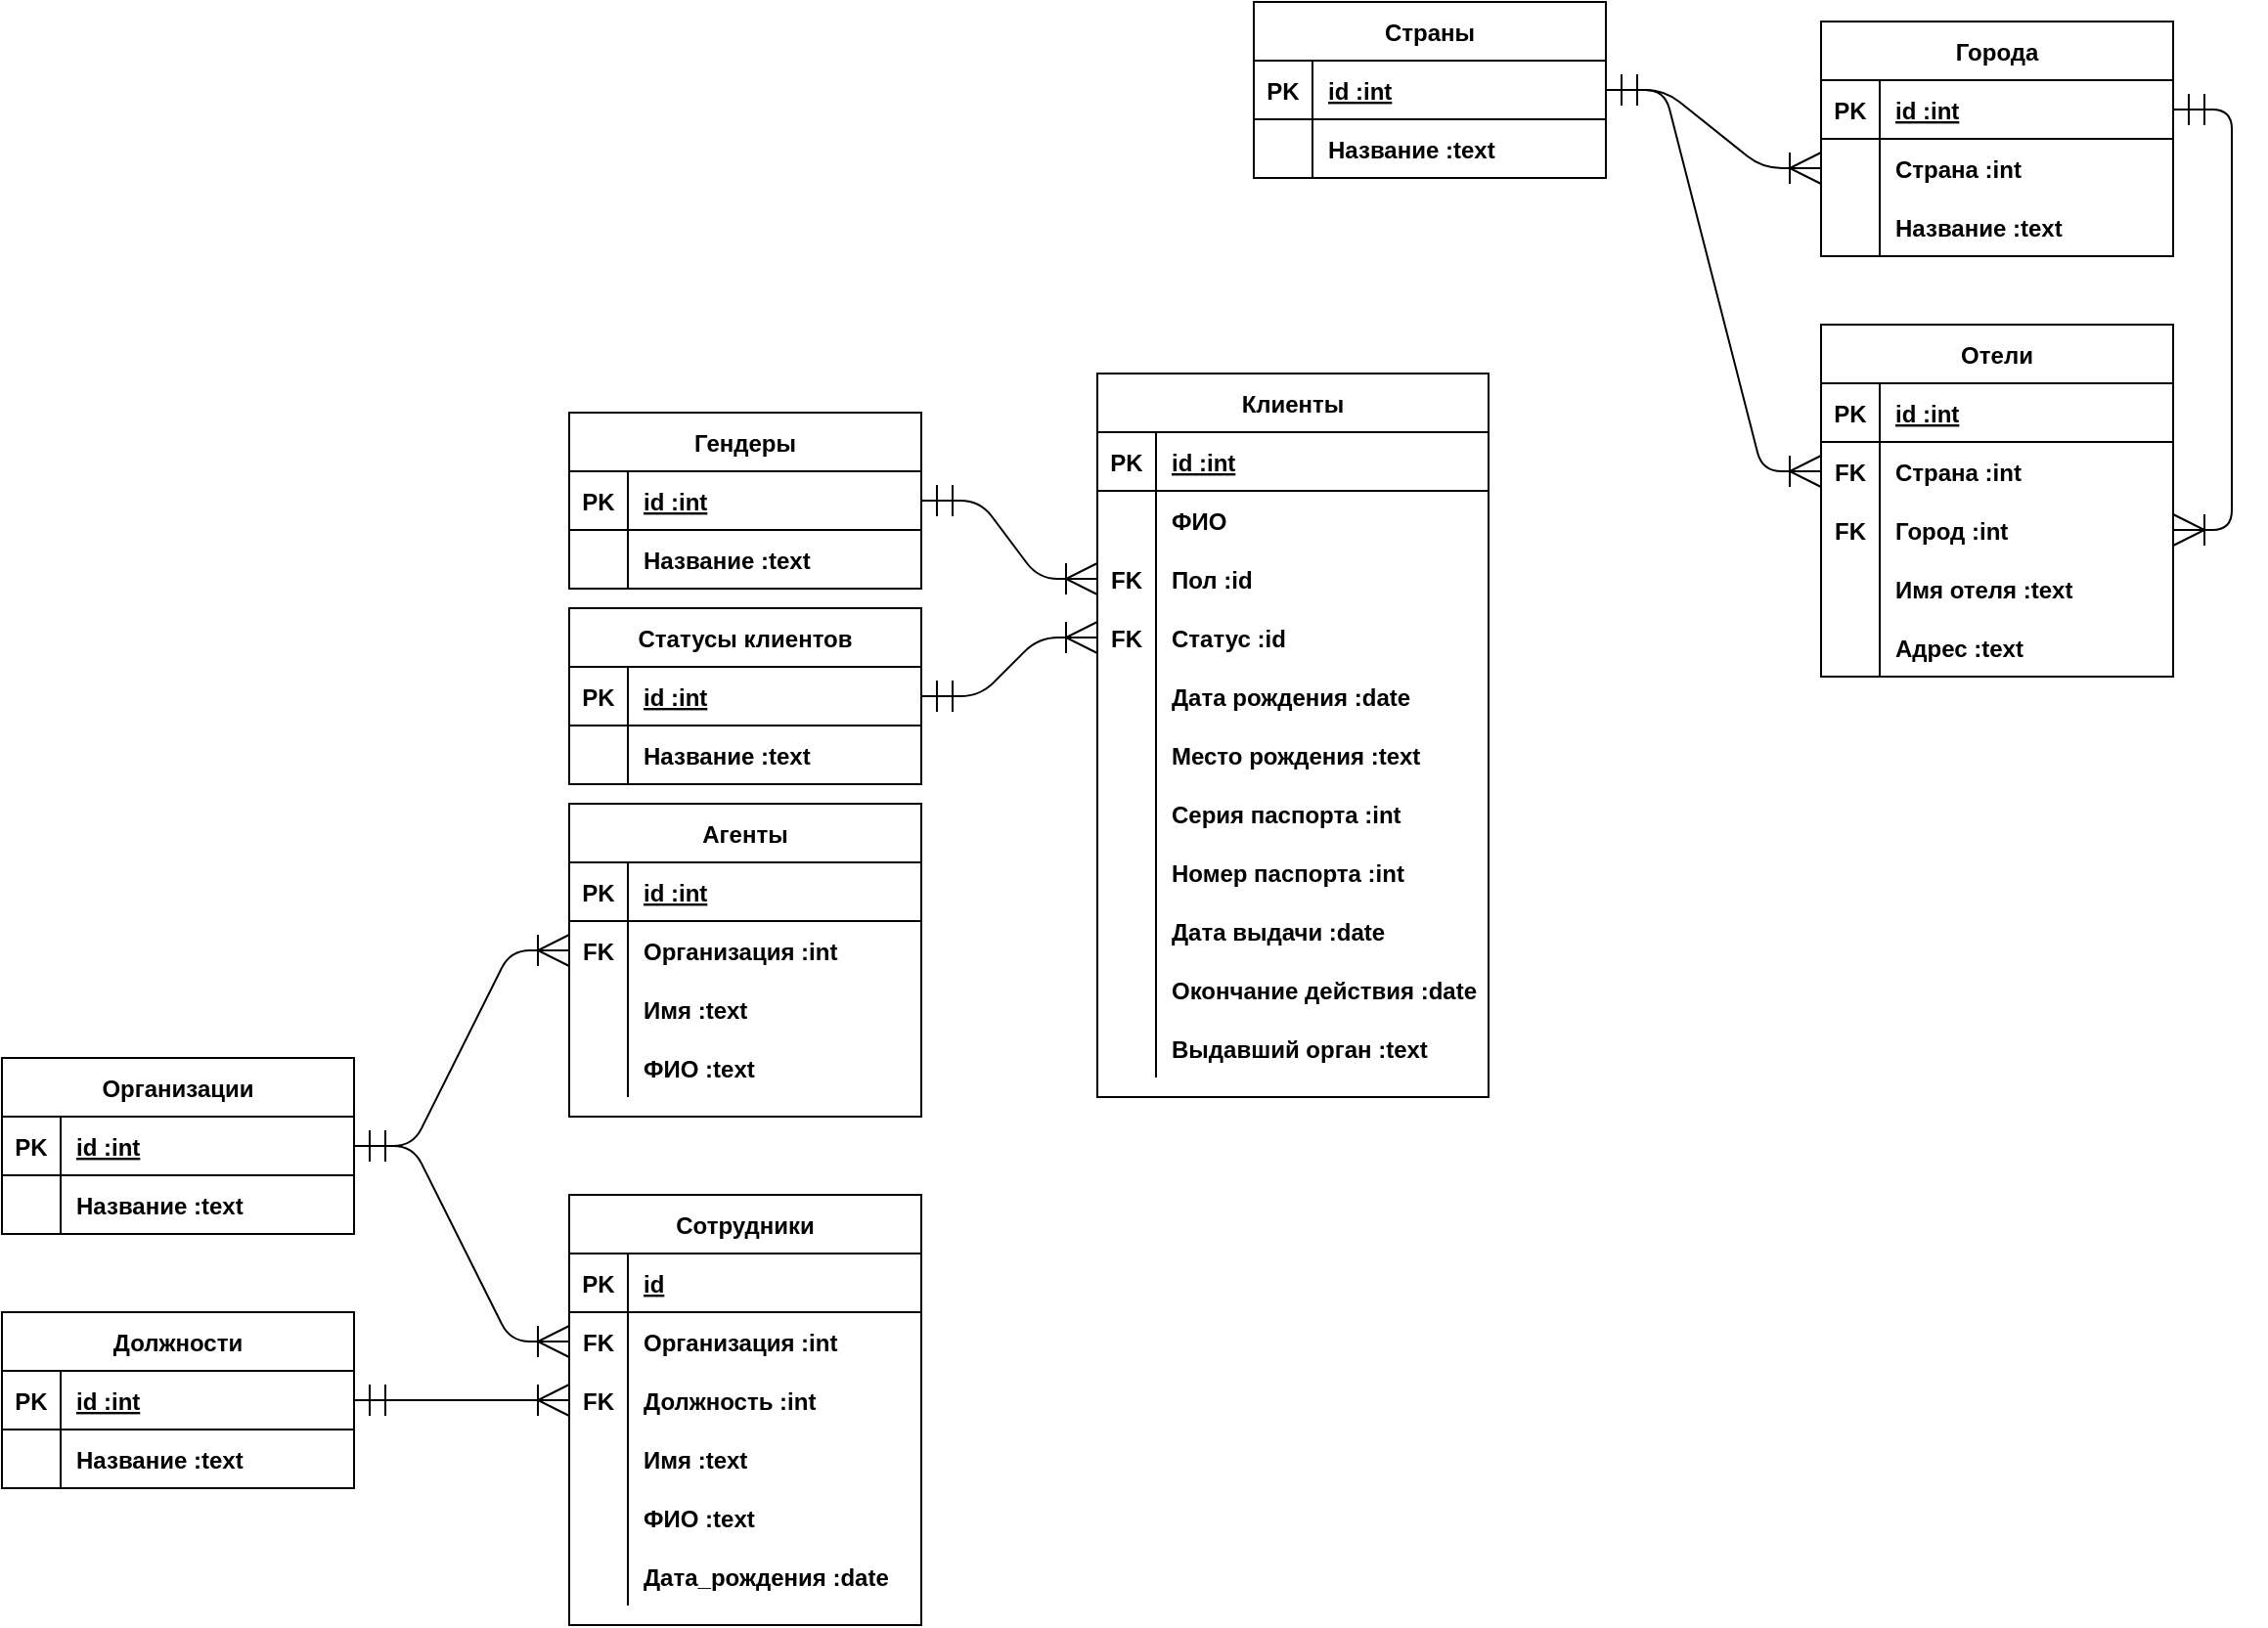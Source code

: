 <mxfile version="15.3.4" type="github">
  <diagram name="Page-1" id="e56a1550-8fbb-45ad-956c-1786394a9013">
    <mxGraphModel dx="2138" dy="1440" grid="1" gridSize="10" guides="1" tooltips="1" connect="1" arrows="1" fold="1" page="1" pageScale="1" pageWidth="1100" pageHeight="850" background="none" math="0" shadow="0">
      <root>
        <mxCell id="0" />
        <mxCell id="1" parent="0" />
        <mxCell id="j9hjLksEDI7PFmG2NVxO-1" value="Агенты" style="shape=table;startSize=30;container=1;collapsible=1;childLayout=tableLayout;fixedRows=1;rowLines=0;fontStyle=1;align=center;resizeLast=1;hachureGap=4;pointerEvents=0;" parent="1" vertex="1">
          <mxGeometry x="40" y="120" width="180" height="160" as="geometry" />
        </mxCell>
        <mxCell id="j9hjLksEDI7PFmG2NVxO-2" value="" style="shape=partialRectangle;collapsible=0;dropTarget=0;pointerEvents=0;fillColor=none;top=0;left=0;bottom=1;right=0;points=[[0,0.5],[1,0.5]];portConstraint=eastwest;" parent="j9hjLksEDI7PFmG2NVxO-1" vertex="1">
          <mxGeometry y="30" width="180" height="30" as="geometry" />
        </mxCell>
        <mxCell id="j9hjLksEDI7PFmG2NVxO-3" value="PK" style="shape=partialRectangle;connectable=0;fillColor=none;top=0;left=0;bottom=0;right=0;fontStyle=1;overflow=hidden;" parent="j9hjLksEDI7PFmG2NVxO-2" vertex="1">
          <mxGeometry width="30" height="30" as="geometry">
            <mxRectangle width="30" height="30" as="alternateBounds" />
          </mxGeometry>
        </mxCell>
        <mxCell id="j9hjLksEDI7PFmG2NVxO-4" value="id :int" style="shape=partialRectangle;connectable=0;fillColor=none;top=0;left=0;bottom=0;right=0;align=left;spacingLeft=6;fontStyle=5;overflow=hidden;" parent="j9hjLksEDI7PFmG2NVxO-2" vertex="1">
          <mxGeometry x="30" width="150" height="30" as="geometry">
            <mxRectangle width="150" height="30" as="alternateBounds" />
          </mxGeometry>
        </mxCell>
        <mxCell id="j9hjLksEDI7PFmG2NVxO-5" value="" style="shape=partialRectangle;collapsible=0;dropTarget=0;pointerEvents=0;fillColor=none;top=0;left=0;bottom=0;right=0;points=[[0,0.5],[1,0.5]];portConstraint=eastwest;" parent="j9hjLksEDI7PFmG2NVxO-1" vertex="1">
          <mxGeometry y="60" width="180" height="30" as="geometry" />
        </mxCell>
        <mxCell id="j9hjLksEDI7PFmG2NVxO-6" value="FK" style="shape=partialRectangle;connectable=0;fillColor=none;top=0;left=0;bottom=0;right=0;editable=1;overflow=hidden;fontStyle=1" parent="j9hjLksEDI7PFmG2NVxO-5" vertex="1">
          <mxGeometry width="30" height="30" as="geometry">
            <mxRectangle width="30" height="30" as="alternateBounds" />
          </mxGeometry>
        </mxCell>
        <mxCell id="j9hjLksEDI7PFmG2NVxO-7" value="Организация :int" style="shape=partialRectangle;connectable=0;fillColor=none;top=0;left=0;bottom=0;right=0;align=left;spacingLeft=6;overflow=hidden;fontStyle=1" parent="j9hjLksEDI7PFmG2NVxO-5" vertex="1">
          <mxGeometry x="30" width="150" height="30" as="geometry">
            <mxRectangle width="150" height="30" as="alternateBounds" />
          </mxGeometry>
        </mxCell>
        <mxCell id="j9hjLksEDI7PFmG2NVxO-8" value="" style="shape=partialRectangle;collapsible=0;dropTarget=0;pointerEvents=0;fillColor=none;top=0;left=0;bottom=0;right=0;points=[[0,0.5],[1,0.5]];portConstraint=eastwest;" parent="j9hjLksEDI7PFmG2NVxO-1" vertex="1">
          <mxGeometry y="90" width="180" height="30" as="geometry" />
        </mxCell>
        <mxCell id="j9hjLksEDI7PFmG2NVxO-9" value="" style="shape=partialRectangle;connectable=0;fillColor=none;top=0;left=0;bottom=0;right=0;editable=1;overflow=hidden;" parent="j9hjLksEDI7PFmG2NVxO-8" vertex="1">
          <mxGeometry width="30" height="30" as="geometry">
            <mxRectangle width="30" height="30" as="alternateBounds" />
          </mxGeometry>
        </mxCell>
        <mxCell id="j9hjLksEDI7PFmG2NVxO-10" value="Имя :text" style="shape=partialRectangle;connectable=0;fillColor=none;top=0;left=0;bottom=0;right=0;align=left;spacingLeft=6;overflow=hidden;fontStyle=1" parent="j9hjLksEDI7PFmG2NVxO-8" vertex="1">
          <mxGeometry x="30" width="150" height="30" as="geometry">
            <mxRectangle width="150" height="30" as="alternateBounds" />
          </mxGeometry>
        </mxCell>
        <mxCell id="j9hjLksEDI7PFmG2NVxO-11" value="" style="shape=partialRectangle;collapsible=0;dropTarget=0;pointerEvents=0;fillColor=none;top=0;left=0;bottom=0;right=0;points=[[0,0.5],[1,0.5]];portConstraint=eastwest;" parent="j9hjLksEDI7PFmG2NVxO-1" vertex="1">
          <mxGeometry y="120" width="180" height="30" as="geometry" />
        </mxCell>
        <mxCell id="j9hjLksEDI7PFmG2NVxO-12" value="" style="shape=partialRectangle;connectable=0;fillColor=none;top=0;left=0;bottom=0;right=0;editable=1;overflow=hidden;" parent="j9hjLksEDI7PFmG2NVxO-11" vertex="1">
          <mxGeometry width="30" height="30" as="geometry">
            <mxRectangle width="30" height="30" as="alternateBounds" />
          </mxGeometry>
        </mxCell>
        <mxCell id="j9hjLksEDI7PFmG2NVxO-13" value="ФИО :text" style="shape=partialRectangle;connectable=0;fillColor=none;top=0;left=0;bottom=0;right=0;align=left;spacingLeft=6;overflow=hidden;fontStyle=1" parent="j9hjLksEDI7PFmG2NVxO-11" vertex="1">
          <mxGeometry x="30" width="150" height="30" as="geometry">
            <mxRectangle width="150" height="30" as="alternateBounds" />
          </mxGeometry>
        </mxCell>
        <mxCell id="j9hjLksEDI7PFmG2NVxO-14" value="Сотрудники" style="shape=table;startSize=30;container=1;collapsible=1;childLayout=tableLayout;fixedRows=1;rowLines=0;fontStyle=1;align=center;resizeLast=1;hachureGap=4;pointerEvents=0;" parent="1" vertex="1">
          <mxGeometry x="40" y="320" width="180" height="220" as="geometry" />
        </mxCell>
        <mxCell id="j9hjLksEDI7PFmG2NVxO-15" value="" style="shape=partialRectangle;collapsible=0;dropTarget=0;pointerEvents=0;fillColor=none;top=0;left=0;bottom=1;right=0;points=[[0,0.5],[1,0.5]];portConstraint=eastwest;" parent="j9hjLksEDI7PFmG2NVxO-14" vertex="1">
          <mxGeometry y="30" width="180" height="30" as="geometry" />
        </mxCell>
        <mxCell id="j9hjLksEDI7PFmG2NVxO-16" value="PK" style="shape=partialRectangle;connectable=0;fillColor=none;top=0;left=0;bottom=0;right=0;fontStyle=1;overflow=hidden;" parent="j9hjLksEDI7PFmG2NVxO-15" vertex="1">
          <mxGeometry width="30" height="30" as="geometry">
            <mxRectangle width="30" height="30" as="alternateBounds" />
          </mxGeometry>
        </mxCell>
        <mxCell id="j9hjLksEDI7PFmG2NVxO-17" value="id" style="shape=partialRectangle;connectable=0;fillColor=none;top=0;left=0;bottom=0;right=0;align=left;spacingLeft=6;fontStyle=5;overflow=hidden;" parent="j9hjLksEDI7PFmG2NVxO-15" vertex="1">
          <mxGeometry x="30" width="150" height="30" as="geometry">
            <mxRectangle width="150" height="30" as="alternateBounds" />
          </mxGeometry>
        </mxCell>
        <mxCell id="j9hjLksEDI7PFmG2NVxO-18" value="" style="shape=partialRectangle;collapsible=0;dropTarget=0;pointerEvents=0;fillColor=none;top=0;left=0;bottom=0;right=0;points=[[0,0.5],[1,0.5]];portConstraint=eastwest;" parent="j9hjLksEDI7PFmG2NVxO-14" vertex="1">
          <mxGeometry y="60" width="180" height="30" as="geometry" />
        </mxCell>
        <mxCell id="j9hjLksEDI7PFmG2NVxO-19" value="FK" style="shape=partialRectangle;connectable=0;fillColor=none;top=0;left=0;bottom=0;right=0;editable=1;overflow=hidden;fontStyle=1" parent="j9hjLksEDI7PFmG2NVxO-18" vertex="1">
          <mxGeometry width="30" height="30" as="geometry">
            <mxRectangle width="30" height="30" as="alternateBounds" />
          </mxGeometry>
        </mxCell>
        <mxCell id="j9hjLksEDI7PFmG2NVxO-20" value="Организация :int" style="shape=partialRectangle;connectable=0;fillColor=none;top=0;left=0;bottom=0;right=0;align=left;spacingLeft=6;overflow=hidden;fontStyle=1" parent="j9hjLksEDI7PFmG2NVxO-18" vertex="1">
          <mxGeometry x="30" width="150" height="30" as="geometry">
            <mxRectangle width="150" height="30" as="alternateBounds" />
          </mxGeometry>
        </mxCell>
        <mxCell id="j9hjLksEDI7PFmG2NVxO-21" value="" style="shape=partialRectangle;collapsible=0;dropTarget=0;pointerEvents=0;fillColor=none;top=0;left=0;bottom=0;right=0;points=[[0,0.5],[1,0.5]];portConstraint=eastwest;" parent="j9hjLksEDI7PFmG2NVxO-14" vertex="1">
          <mxGeometry y="90" width="180" height="30" as="geometry" />
        </mxCell>
        <mxCell id="j9hjLksEDI7PFmG2NVxO-22" value="FK" style="shape=partialRectangle;connectable=0;fillColor=none;top=0;left=0;bottom=0;right=0;editable=1;overflow=hidden;fontStyle=1" parent="j9hjLksEDI7PFmG2NVxO-21" vertex="1">
          <mxGeometry width="30" height="30" as="geometry">
            <mxRectangle width="30" height="30" as="alternateBounds" />
          </mxGeometry>
        </mxCell>
        <mxCell id="j9hjLksEDI7PFmG2NVxO-23" value="Должность :int" style="shape=partialRectangle;connectable=0;fillColor=none;top=0;left=0;bottom=0;right=0;align=left;spacingLeft=6;overflow=hidden;fontStyle=1" parent="j9hjLksEDI7PFmG2NVxO-21" vertex="1">
          <mxGeometry x="30" width="150" height="30" as="geometry">
            <mxRectangle width="150" height="30" as="alternateBounds" />
          </mxGeometry>
        </mxCell>
        <mxCell id="j9hjLksEDI7PFmG2NVxO-24" value="" style="shape=partialRectangle;collapsible=0;dropTarget=0;pointerEvents=0;fillColor=none;top=0;left=0;bottom=0;right=0;points=[[0,0.5],[1,0.5]];portConstraint=eastwest;" parent="j9hjLksEDI7PFmG2NVxO-14" vertex="1">
          <mxGeometry y="120" width="180" height="30" as="geometry" />
        </mxCell>
        <mxCell id="j9hjLksEDI7PFmG2NVxO-25" value="" style="shape=partialRectangle;connectable=0;fillColor=none;top=0;left=0;bottom=0;right=0;editable=1;overflow=hidden;" parent="j9hjLksEDI7PFmG2NVxO-24" vertex="1">
          <mxGeometry width="30" height="30" as="geometry">
            <mxRectangle width="30" height="30" as="alternateBounds" />
          </mxGeometry>
        </mxCell>
        <mxCell id="j9hjLksEDI7PFmG2NVxO-26" value="Имя :text" style="shape=partialRectangle;connectable=0;fillColor=none;top=0;left=0;bottom=0;right=0;align=left;spacingLeft=6;overflow=hidden;fontStyle=1" parent="j9hjLksEDI7PFmG2NVxO-24" vertex="1">
          <mxGeometry x="30" width="150" height="30" as="geometry">
            <mxRectangle width="150" height="30" as="alternateBounds" />
          </mxGeometry>
        </mxCell>
        <mxCell id="j9hjLksEDI7PFmG2NVxO-27" value="" style="shape=partialRectangle;collapsible=0;dropTarget=0;pointerEvents=0;fillColor=none;top=0;left=0;bottom=0;right=0;points=[[0,0.5],[1,0.5]];portConstraint=eastwest;" parent="j9hjLksEDI7PFmG2NVxO-14" vertex="1">
          <mxGeometry y="150" width="180" height="30" as="geometry" />
        </mxCell>
        <mxCell id="j9hjLksEDI7PFmG2NVxO-28" value="" style="shape=partialRectangle;connectable=0;fillColor=none;top=0;left=0;bottom=0;right=0;editable=1;overflow=hidden;" parent="j9hjLksEDI7PFmG2NVxO-27" vertex="1">
          <mxGeometry width="30" height="30" as="geometry">
            <mxRectangle width="30" height="30" as="alternateBounds" />
          </mxGeometry>
        </mxCell>
        <mxCell id="j9hjLksEDI7PFmG2NVxO-29" value="ФИО :text" style="shape=partialRectangle;connectable=0;fillColor=none;top=0;left=0;bottom=0;right=0;align=left;spacingLeft=6;overflow=hidden;fontStyle=1" parent="j9hjLksEDI7PFmG2NVxO-27" vertex="1">
          <mxGeometry x="30" width="150" height="30" as="geometry">
            <mxRectangle width="150" height="30" as="alternateBounds" />
          </mxGeometry>
        </mxCell>
        <mxCell id="j9hjLksEDI7PFmG2NVxO-30" value="" style="shape=partialRectangle;collapsible=0;dropTarget=0;pointerEvents=0;fillColor=none;top=0;left=0;bottom=0;right=0;points=[[0,0.5],[1,0.5]];portConstraint=eastwest;" parent="j9hjLksEDI7PFmG2NVxO-14" vertex="1">
          <mxGeometry y="180" width="180" height="30" as="geometry" />
        </mxCell>
        <mxCell id="j9hjLksEDI7PFmG2NVxO-31" value="" style="shape=partialRectangle;connectable=0;fillColor=none;top=0;left=0;bottom=0;right=0;editable=1;overflow=hidden;" parent="j9hjLksEDI7PFmG2NVxO-30" vertex="1">
          <mxGeometry width="30" height="30" as="geometry">
            <mxRectangle width="30" height="30" as="alternateBounds" />
          </mxGeometry>
        </mxCell>
        <mxCell id="j9hjLksEDI7PFmG2NVxO-32" value="Дата_рождения :date" style="shape=partialRectangle;connectable=0;fillColor=none;top=0;left=0;bottom=0;right=0;align=left;spacingLeft=6;overflow=hidden;fontStyle=1" parent="j9hjLksEDI7PFmG2NVxO-30" vertex="1">
          <mxGeometry x="30" width="150" height="30" as="geometry">
            <mxRectangle width="150" height="30" as="alternateBounds" />
          </mxGeometry>
        </mxCell>
        <mxCell id="j9hjLksEDI7PFmG2NVxO-33" value="Должности" style="shape=table;startSize=30;container=1;collapsible=1;childLayout=tableLayout;fixedRows=1;rowLines=0;fontStyle=1;align=center;resizeLast=1;hachureGap=4;pointerEvents=0;" parent="1" vertex="1">
          <mxGeometry x="-250" y="380" width="180" height="90" as="geometry" />
        </mxCell>
        <mxCell id="j9hjLksEDI7PFmG2NVxO-34" value="" style="shape=partialRectangle;collapsible=0;dropTarget=0;pointerEvents=0;fillColor=none;top=0;left=0;bottom=1;right=0;points=[[0,0.5],[1,0.5]];portConstraint=eastwest;" parent="j9hjLksEDI7PFmG2NVxO-33" vertex="1">
          <mxGeometry y="30" width="180" height="30" as="geometry" />
        </mxCell>
        <mxCell id="j9hjLksEDI7PFmG2NVxO-35" value="PK" style="shape=partialRectangle;connectable=0;fillColor=none;top=0;left=0;bottom=0;right=0;fontStyle=1;overflow=hidden;" parent="j9hjLksEDI7PFmG2NVxO-34" vertex="1">
          <mxGeometry width="30" height="30" as="geometry">
            <mxRectangle width="30" height="30" as="alternateBounds" />
          </mxGeometry>
        </mxCell>
        <mxCell id="j9hjLksEDI7PFmG2NVxO-36" value="id :int" style="shape=partialRectangle;connectable=0;fillColor=none;top=0;left=0;bottom=0;right=0;align=left;spacingLeft=6;fontStyle=5;overflow=hidden;" parent="j9hjLksEDI7PFmG2NVxO-34" vertex="1">
          <mxGeometry x="30" width="150" height="30" as="geometry">
            <mxRectangle width="150" height="30" as="alternateBounds" />
          </mxGeometry>
        </mxCell>
        <mxCell id="j9hjLksEDI7PFmG2NVxO-37" value="" style="shape=partialRectangle;collapsible=0;dropTarget=0;pointerEvents=0;fillColor=none;top=0;left=0;bottom=0;right=0;points=[[0,0.5],[1,0.5]];portConstraint=eastwest;" parent="j9hjLksEDI7PFmG2NVxO-33" vertex="1">
          <mxGeometry y="60" width="180" height="30" as="geometry" />
        </mxCell>
        <mxCell id="j9hjLksEDI7PFmG2NVxO-38" value="" style="shape=partialRectangle;connectable=0;fillColor=none;top=0;left=0;bottom=0;right=0;editable=1;overflow=hidden;" parent="j9hjLksEDI7PFmG2NVxO-37" vertex="1">
          <mxGeometry width="30" height="30" as="geometry">
            <mxRectangle width="30" height="30" as="alternateBounds" />
          </mxGeometry>
        </mxCell>
        <mxCell id="j9hjLksEDI7PFmG2NVxO-39" value="Название :text" style="shape=partialRectangle;connectable=0;fillColor=none;top=0;left=0;bottom=0;right=0;align=left;spacingLeft=6;overflow=hidden;fontStyle=1" parent="j9hjLksEDI7PFmG2NVxO-37" vertex="1">
          <mxGeometry x="30" width="150" height="30" as="geometry">
            <mxRectangle width="150" height="30" as="alternateBounds" />
          </mxGeometry>
        </mxCell>
        <mxCell id="j9hjLksEDI7PFmG2NVxO-43" value="" style="shape=partialRectangle;collapsible=0;dropTarget=0;pointerEvents=0;fillColor=none;top=0;left=0;bottom=0;right=0;points=[[0,0.5],[1,0.5]];portConstraint=eastwest;" parent="j9hjLksEDI7PFmG2NVxO-33" vertex="1">
          <mxGeometry y="90" width="180" as="geometry" />
        </mxCell>
        <mxCell id="j9hjLksEDI7PFmG2NVxO-44" value="" style="shape=partialRectangle;connectable=0;fillColor=none;top=0;left=0;bottom=0;right=0;editable=1;overflow=hidden;" parent="j9hjLksEDI7PFmG2NVxO-43" vertex="1">
          <mxGeometry width="30" as="geometry">
            <mxRectangle width="30" as="alternateBounds" />
          </mxGeometry>
        </mxCell>
        <mxCell id="j9hjLksEDI7PFmG2NVxO-45" value="" style="shape=partialRectangle;connectable=0;fillColor=none;top=0;left=0;bottom=0;right=0;align=left;spacingLeft=6;overflow=hidden;" parent="j9hjLksEDI7PFmG2NVxO-43" vertex="1">
          <mxGeometry x="30" width="150" as="geometry">
            <mxRectangle width="150" as="alternateBounds" />
          </mxGeometry>
        </mxCell>
        <mxCell id="j9hjLksEDI7PFmG2NVxO-48" value="Организации" style="shape=table;startSize=30;container=1;collapsible=1;childLayout=tableLayout;fixedRows=1;rowLines=0;fontStyle=1;align=center;resizeLast=1;hachureGap=4;pointerEvents=0;" parent="1" vertex="1">
          <mxGeometry x="-250" y="250" width="180" height="90" as="geometry" />
        </mxCell>
        <mxCell id="j9hjLksEDI7PFmG2NVxO-49" value="" style="shape=partialRectangle;collapsible=0;dropTarget=0;pointerEvents=0;fillColor=none;top=0;left=0;bottom=1;right=0;points=[[0,0.5],[1,0.5]];portConstraint=eastwest;" parent="j9hjLksEDI7PFmG2NVxO-48" vertex="1">
          <mxGeometry y="30" width="180" height="30" as="geometry" />
        </mxCell>
        <mxCell id="j9hjLksEDI7PFmG2NVxO-50" value="PK" style="shape=partialRectangle;connectable=0;fillColor=none;top=0;left=0;bottom=0;right=0;fontStyle=1;overflow=hidden;" parent="j9hjLksEDI7PFmG2NVxO-49" vertex="1">
          <mxGeometry width="30" height="30" as="geometry">
            <mxRectangle width="30" height="30" as="alternateBounds" />
          </mxGeometry>
        </mxCell>
        <mxCell id="j9hjLksEDI7PFmG2NVxO-51" value="id :int" style="shape=partialRectangle;connectable=0;fillColor=none;top=0;left=0;bottom=0;right=0;align=left;spacingLeft=6;fontStyle=5;overflow=hidden;" parent="j9hjLksEDI7PFmG2NVxO-49" vertex="1">
          <mxGeometry x="30" width="150" height="30" as="geometry">
            <mxRectangle width="150" height="30" as="alternateBounds" />
          </mxGeometry>
        </mxCell>
        <mxCell id="j9hjLksEDI7PFmG2NVxO-52" value="" style="shape=partialRectangle;collapsible=0;dropTarget=0;pointerEvents=0;fillColor=none;top=0;left=0;bottom=0;right=0;points=[[0,0.5],[1,0.5]];portConstraint=eastwest;" parent="j9hjLksEDI7PFmG2NVxO-48" vertex="1">
          <mxGeometry y="60" width="180" height="30" as="geometry" />
        </mxCell>
        <mxCell id="j9hjLksEDI7PFmG2NVxO-53" value="" style="shape=partialRectangle;connectable=0;fillColor=none;top=0;left=0;bottom=0;right=0;editable=1;overflow=hidden;" parent="j9hjLksEDI7PFmG2NVxO-52" vertex="1">
          <mxGeometry width="30" height="30" as="geometry">
            <mxRectangle width="30" height="30" as="alternateBounds" />
          </mxGeometry>
        </mxCell>
        <mxCell id="j9hjLksEDI7PFmG2NVxO-54" value="Название :text" style="shape=partialRectangle;connectable=0;fillColor=none;top=0;left=0;bottom=0;right=0;align=left;spacingLeft=6;overflow=hidden;fontStyle=1" parent="j9hjLksEDI7PFmG2NVxO-52" vertex="1">
          <mxGeometry x="30" width="150" height="30" as="geometry">
            <mxRectangle width="150" height="30" as="alternateBounds" />
          </mxGeometry>
        </mxCell>
        <mxCell id="j9hjLksEDI7PFmG2NVxO-55" value="" style="shape=partialRectangle;collapsible=0;dropTarget=0;pointerEvents=0;fillColor=none;top=0;left=0;bottom=0;right=0;points=[[0,0.5],[1,0.5]];portConstraint=eastwest;" parent="j9hjLksEDI7PFmG2NVxO-48" vertex="1">
          <mxGeometry y="90" width="180" as="geometry" />
        </mxCell>
        <mxCell id="j9hjLksEDI7PFmG2NVxO-56" value="" style="shape=partialRectangle;connectable=0;fillColor=none;top=0;left=0;bottom=0;right=0;editable=1;overflow=hidden;" parent="j9hjLksEDI7PFmG2NVxO-55" vertex="1">
          <mxGeometry width="30" as="geometry">
            <mxRectangle width="30" as="alternateBounds" />
          </mxGeometry>
        </mxCell>
        <mxCell id="j9hjLksEDI7PFmG2NVxO-57" value="" style="shape=partialRectangle;connectable=0;fillColor=none;top=0;left=0;bottom=0;right=0;align=left;spacingLeft=6;overflow=hidden;" parent="j9hjLksEDI7PFmG2NVxO-55" vertex="1">
          <mxGeometry x="30" width="150" as="geometry">
            <mxRectangle width="150" as="alternateBounds" />
          </mxGeometry>
        </mxCell>
        <mxCell id="G7zM4uZgsbZusKnLMGTg-1" value="Клиенты" style="shape=table;startSize=30;container=1;collapsible=1;childLayout=tableLayout;fixedRows=1;rowLines=0;fontStyle=1;align=center;resizeLast=1;hachureGap=4;pointerEvents=0;" vertex="1" parent="1">
          <mxGeometry x="310" y="-100" width="200" height="370" as="geometry" />
        </mxCell>
        <mxCell id="G7zM4uZgsbZusKnLMGTg-2" value="" style="shape=partialRectangle;collapsible=0;dropTarget=0;pointerEvents=0;fillColor=none;top=0;left=0;bottom=1;right=0;points=[[0,0.5],[1,0.5]];portConstraint=eastwest;" vertex="1" parent="G7zM4uZgsbZusKnLMGTg-1">
          <mxGeometry y="30" width="200" height="30" as="geometry" />
        </mxCell>
        <mxCell id="G7zM4uZgsbZusKnLMGTg-3" value="PK" style="shape=partialRectangle;connectable=0;fillColor=none;top=0;left=0;bottom=0;right=0;fontStyle=1;overflow=hidden;" vertex="1" parent="G7zM4uZgsbZusKnLMGTg-2">
          <mxGeometry width="30" height="30" as="geometry">
            <mxRectangle width="30" height="30" as="alternateBounds" />
          </mxGeometry>
        </mxCell>
        <mxCell id="G7zM4uZgsbZusKnLMGTg-4" value="id :int" style="shape=partialRectangle;connectable=0;fillColor=none;top=0;left=0;bottom=0;right=0;align=left;spacingLeft=6;fontStyle=5;overflow=hidden;" vertex="1" parent="G7zM4uZgsbZusKnLMGTg-2">
          <mxGeometry x="30" width="170" height="30" as="geometry">
            <mxRectangle width="170" height="30" as="alternateBounds" />
          </mxGeometry>
        </mxCell>
        <mxCell id="G7zM4uZgsbZusKnLMGTg-5" value="" style="shape=partialRectangle;collapsible=0;dropTarget=0;pointerEvents=0;fillColor=none;top=0;left=0;bottom=0;right=0;points=[[0,0.5],[1,0.5]];portConstraint=eastwest;" vertex="1" parent="G7zM4uZgsbZusKnLMGTg-1">
          <mxGeometry y="60" width="200" height="30" as="geometry" />
        </mxCell>
        <mxCell id="G7zM4uZgsbZusKnLMGTg-6" value="" style="shape=partialRectangle;connectable=0;fillColor=none;top=0;left=0;bottom=0;right=0;editable=1;overflow=hidden;" vertex="1" parent="G7zM4uZgsbZusKnLMGTg-5">
          <mxGeometry width="30" height="30" as="geometry">
            <mxRectangle width="30" height="30" as="alternateBounds" />
          </mxGeometry>
        </mxCell>
        <mxCell id="G7zM4uZgsbZusKnLMGTg-7" value="ФИО" style="shape=partialRectangle;connectable=0;fillColor=none;top=0;left=0;bottom=0;right=0;align=left;spacingLeft=6;overflow=hidden;fontStyle=1" vertex="1" parent="G7zM4uZgsbZusKnLMGTg-5">
          <mxGeometry x="30" width="170" height="30" as="geometry">
            <mxRectangle width="170" height="30" as="alternateBounds" />
          </mxGeometry>
        </mxCell>
        <mxCell id="G7zM4uZgsbZusKnLMGTg-8" value="" style="shape=partialRectangle;collapsible=0;dropTarget=0;pointerEvents=0;fillColor=none;top=0;left=0;bottom=0;right=0;points=[[0,0.5],[1,0.5]];portConstraint=eastwest;" vertex="1" parent="G7zM4uZgsbZusKnLMGTg-1">
          <mxGeometry y="90" width="200" height="30" as="geometry" />
        </mxCell>
        <mxCell id="G7zM4uZgsbZusKnLMGTg-9" value="FK" style="shape=partialRectangle;connectable=0;fillColor=none;top=0;left=0;bottom=0;right=0;editable=1;overflow=hidden;fontStyle=1" vertex="1" parent="G7zM4uZgsbZusKnLMGTg-8">
          <mxGeometry width="30" height="30" as="geometry">
            <mxRectangle width="30" height="30" as="alternateBounds" />
          </mxGeometry>
        </mxCell>
        <mxCell id="G7zM4uZgsbZusKnLMGTg-10" value="Пол :id" style="shape=partialRectangle;connectable=0;fillColor=none;top=0;left=0;bottom=0;right=0;align=left;spacingLeft=6;overflow=hidden;fontStyle=1" vertex="1" parent="G7zM4uZgsbZusKnLMGTg-8">
          <mxGeometry x="30" width="170" height="30" as="geometry">
            <mxRectangle width="170" height="30" as="alternateBounds" />
          </mxGeometry>
        </mxCell>
        <mxCell id="G7zM4uZgsbZusKnLMGTg-130" value="" style="shape=partialRectangle;collapsible=0;dropTarget=0;pointerEvents=0;fillColor=none;top=0;left=0;bottom=0;right=0;points=[[0,0.5],[1,0.5]];portConstraint=eastwest;" vertex="1" parent="G7zM4uZgsbZusKnLMGTg-1">
          <mxGeometry y="120" width="200" height="30" as="geometry" />
        </mxCell>
        <mxCell id="G7zM4uZgsbZusKnLMGTg-131" value="FK" style="shape=partialRectangle;connectable=0;fillColor=none;top=0;left=0;bottom=0;right=0;editable=1;overflow=hidden;fontStyle=1" vertex="1" parent="G7zM4uZgsbZusKnLMGTg-130">
          <mxGeometry width="30" height="30" as="geometry">
            <mxRectangle width="30" height="30" as="alternateBounds" />
          </mxGeometry>
        </mxCell>
        <mxCell id="G7zM4uZgsbZusKnLMGTg-132" value="Статус :id" style="shape=partialRectangle;connectable=0;fillColor=none;top=0;left=0;bottom=0;right=0;align=left;spacingLeft=6;overflow=hidden;fontStyle=1" vertex="1" parent="G7zM4uZgsbZusKnLMGTg-130">
          <mxGeometry x="30" width="170" height="30" as="geometry">
            <mxRectangle width="170" height="30" as="alternateBounds" />
          </mxGeometry>
        </mxCell>
        <mxCell id="G7zM4uZgsbZusKnLMGTg-11" value="" style="shape=partialRectangle;collapsible=0;dropTarget=0;pointerEvents=0;fillColor=none;top=0;left=0;bottom=0;right=0;points=[[0,0.5],[1,0.5]];portConstraint=eastwest;" vertex="1" parent="G7zM4uZgsbZusKnLMGTg-1">
          <mxGeometry y="150" width="200" height="30" as="geometry" />
        </mxCell>
        <mxCell id="G7zM4uZgsbZusKnLMGTg-12" value="" style="shape=partialRectangle;connectable=0;fillColor=none;top=0;left=0;bottom=0;right=0;editable=1;overflow=hidden;" vertex="1" parent="G7zM4uZgsbZusKnLMGTg-11">
          <mxGeometry width="30" height="30" as="geometry">
            <mxRectangle width="30" height="30" as="alternateBounds" />
          </mxGeometry>
        </mxCell>
        <mxCell id="G7zM4uZgsbZusKnLMGTg-13" value="Дата рождения :date" style="shape=partialRectangle;connectable=0;fillColor=none;top=0;left=0;bottom=0;right=0;align=left;spacingLeft=6;overflow=hidden;fontStyle=1" vertex="1" parent="G7zM4uZgsbZusKnLMGTg-11">
          <mxGeometry x="30" width="170" height="30" as="geometry">
            <mxRectangle width="170" height="30" as="alternateBounds" />
          </mxGeometry>
        </mxCell>
        <mxCell id="G7zM4uZgsbZusKnLMGTg-14" value="" style="shape=partialRectangle;collapsible=0;dropTarget=0;pointerEvents=0;fillColor=none;top=0;left=0;bottom=0;right=0;points=[[0,0.5],[1,0.5]];portConstraint=eastwest;" vertex="1" parent="G7zM4uZgsbZusKnLMGTg-1">
          <mxGeometry y="180" width="200" height="30" as="geometry" />
        </mxCell>
        <mxCell id="G7zM4uZgsbZusKnLMGTg-15" value="" style="shape=partialRectangle;connectable=0;fillColor=none;top=0;left=0;bottom=0;right=0;editable=1;overflow=hidden;" vertex="1" parent="G7zM4uZgsbZusKnLMGTg-14">
          <mxGeometry width="30" height="30" as="geometry">
            <mxRectangle width="30" height="30" as="alternateBounds" />
          </mxGeometry>
        </mxCell>
        <mxCell id="G7zM4uZgsbZusKnLMGTg-16" value="Место рождения :text" style="shape=partialRectangle;connectable=0;fillColor=none;top=0;left=0;bottom=0;right=0;align=left;spacingLeft=6;overflow=hidden;fontStyle=1" vertex="1" parent="G7zM4uZgsbZusKnLMGTg-14">
          <mxGeometry x="30" width="170" height="30" as="geometry">
            <mxRectangle width="170" height="30" as="alternateBounds" />
          </mxGeometry>
        </mxCell>
        <mxCell id="G7zM4uZgsbZusKnLMGTg-17" value="" style="shape=partialRectangle;collapsible=0;dropTarget=0;pointerEvents=0;fillColor=none;top=0;left=0;bottom=0;right=0;points=[[0,0.5],[1,0.5]];portConstraint=eastwest;" vertex="1" parent="G7zM4uZgsbZusKnLMGTg-1">
          <mxGeometry y="210" width="200" height="30" as="geometry" />
        </mxCell>
        <mxCell id="G7zM4uZgsbZusKnLMGTg-18" value="" style="shape=partialRectangle;connectable=0;fillColor=none;top=0;left=0;bottom=0;right=0;editable=1;overflow=hidden;" vertex="1" parent="G7zM4uZgsbZusKnLMGTg-17">
          <mxGeometry width="30" height="30" as="geometry">
            <mxRectangle width="30" height="30" as="alternateBounds" />
          </mxGeometry>
        </mxCell>
        <mxCell id="G7zM4uZgsbZusKnLMGTg-19" value="Серия паспорта :int" style="shape=partialRectangle;connectable=0;fillColor=none;top=0;left=0;bottom=0;right=0;align=left;spacingLeft=6;overflow=hidden;fontStyle=1" vertex="1" parent="G7zM4uZgsbZusKnLMGTg-17">
          <mxGeometry x="30" width="170" height="30" as="geometry">
            <mxRectangle width="170" height="30" as="alternateBounds" />
          </mxGeometry>
        </mxCell>
        <mxCell id="G7zM4uZgsbZusKnLMGTg-20" value="" style="shape=partialRectangle;collapsible=0;dropTarget=0;pointerEvents=0;fillColor=none;top=0;left=0;bottom=0;right=0;points=[[0,0.5],[1,0.5]];portConstraint=eastwest;" vertex="1" parent="G7zM4uZgsbZusKnLMGTg-1">
          <mxGeometry y="240" width="200" height="30" as="geometry" />
        </mxCell>
        <mxCell id="G7zM4uZgsbZusKnLMGTg-21" value="" style="shape=partialRectangle;connectable=0;fillColor=none;top=0;left=0;bottom=0;right=0;editable=1;overflow=hidden;" vertex="1" parent="G7zM4uZgsbZusKnLMGTg-20">
          <mxGeometry width="30" height="30" as="geometry">
            <mxRectangle width="30" height="30" as="alternateBounds" />
          </mxGeometry>
        </mxCell>
        <mxCell id="G7zM4uZgsbZusKnLMGTg-22" value="Номер паспорта :int" style="shape=partialRectangle;connectable=0;fillColor=none;top=0;left=0;bottom=0;right=0;align=left;spacingLeft=6;overflow=hidden;fontStyle=1" vertex="1" parent="G7zM4uZgsbZusKnLMGTg-20">
          <mxGeometry x="30" width="170" height="30" as="geometry">
            <mxRectangle width="170" height="30" as="alternateBounds" />
          </mxGeometry>
        </mxCell>
        <mxCell id="G7zM4uZgsbZusKnLMGTg-23" value="" style="shape=partialRectangle;collapsible=0;dropTarget=0;pointerEvents=0;fillColor=none;top=0;left=0;bottom=0;right=0;points=[[0,0.5],[1,0.5]];portConstraint=eastwest;" vertex="1" parent="G7zM4uZgsbZusKnLMGTg-1">
          <mxGeometry y="270" width="200" height="30" as="geometry" />
        </mxCell>
        <mxCell id="G7zM4uZgsbZusKnLMGTg-24" value="" style="shape=partialRectangle;connectable=0;fillColor=none;top=0;left=0;bottom=0;right=0;editable=1;overflow=hidden;" vertex="1" parent="G7zM4uZgsbZusKnLMGTg-23">
          <mxGeometry width="30" height="30" as="geometry">
            <mxRectangle width="30" height="30" as="alternateBounds" />
          </mxGeometry>
        </mxCell>
        <mxCell id="G7zM4uZgsbZusKnLMGTg-25" value="Дата выдачи :date" style="shape=partialRectangle;connectable=0;fillColor=none;top=0;left=0;bottom=0;right=0;align=left;spacingLeft=6;overflow=hidden;fontStyle=1" vertex="1" parent="G7zM4uZgsbZusKnLMGTg-23">
          <mxGeometry x="30" width="170" height="30" as="geometry">
            <mxRectangle width="170" height="30" as="alternateBounds" />
          </mxGeometry>
        </mxCell>
        <mxCell id="G7zM4uZgsbZusKnLMGTg-26" value="" style="shape=partialRectangle;collapsible=0;dropTarget=0;pointerEvents=0;fillColor=none;top=0;left=0;bottom=0;right=0;points=[[0,0.5],[1,0.5]];portConstraint=eastwest;" vertex="1" parent="G7zM4uZgsbZusKnLMGTg-1">
          <mxGeometry y="300" width="200" height="30" as="geometry" />
        </mxCell>
        <mxCell id="G7zM4uZgsbZusKnLMGTg-27" value="" style="shape=partialRectangle;connectable=0;fillColor=none;top=0;left=0;bottom=0;right=0;editable=1;overflow=hidden;" vertex="1" parent="G7zM4uZgsbZusKnLMGTg-26">
          <mxGeometry width="30" height="30" as="geometry">
            <mxRectangle width="30" height="30" as="alternateBounds" />
          </mxGeometry>
        </mxCell>
        <mxCell id="G7zM4uZgsbZusKnLMGTg-28" value="Окончание действия :date" style="shape=partialRectangle;connectable=0;fillColor=none;top=0;left=0;bottom=0;right=0;align=left;spacingLeft=6;overflow=hidden;fontStyle=1" vertex="1" parent="G7zM4uZgsbZusKnLMGTg-26">
          <mxGeometry x="30" width="170" height="30" as="geometry">
            <mxRectangle width="170" height="30" as="alternateBounds" />
          </mxGeometry>
        </mxCell>
        <mxCell id="G7zM4uZgsbZusKnLMGTg-53" value="" style="shape=partialRectangle;collapsible=0;dropTarget=0;pointerEvents=0;fillColor=none;top=0;left=0;bottom=0;right=0;points=[[0,0.5],[1,0.5]];portConstraint=eastwest;" vertex="1" parent="G7zM4uZgsbZusKnLMGTg-1">
          <mxGeometry y="330" width="200" height="30" as="geometry" />
        </mxCell>
        <mxCell id="G7zM4uZgsbZusKnLMGTg-54" value="" style="shape=partialRectangle;connectable=0;fillColor=none;top=0;left=0;bottom=0;right=0;editable=1;overflow=hidden;" vertex="1" parent="G7zM4uZgsbZusKnLMGTg-53">
          <mxGeometry width="30" height="30" as="geometry">
            <mxRectangle width="30" height="30" as="alternateBounds" />
          </mxGeometry>
        </mxCell>
        <mxCell id="G7zM4uZgsbZusKnLMGTg-55" value="Выдавший орган :text" style="shape=partialRectangle;connectable=0;fillColor=none;top=0;left=0;bottom=0;right=0;align=left;spacingLeft=6;overflow=hidden;fontStyle=1" vertex="1" parent="G7zM4uZgsbZusKnLMGTg-53">
          <mxGeometry x="30" width="170" height="30" as="geometry">
            <mxRectangle width="170" height="30" as="alternateBounds" />
          </mxGeometry>
        </mxCell>
        <mxCell id="G7zM4uZgsbZusKnLMGTg-42" value="Гендеры" style="shape=table;startSize=30;container=1;collapsible=1;childLayout=tableLayout;fixedRows=1;rowLines=0;fontStyle=1;align=center;resizeLast=1;hachureGap=4;pointerEvents=0;" vertex="1" parent="1">
          <mxGeometry x="40" y="-80" width="180" height="90" as="geometry" />
        </mxCell>
        <mxCell id="G7zM4uZgsbZusKnLMGTg-43" value="" style="shape=partialRectangle;collapsible=0;dropTarget=0;pointerEvents=0;fillColor=none;top=0;left=0;bottom=1;right=0;points=[[0,0.5],[1,0.5]];portConstraint=eastwest;" vertex="1" parent="G7zM4uZgsbZusKnLMGTg-42">
          <mxGeometry y="30" width="180" height="30" as="geometry" />
        </mxCell>
        <mxCell id="G7zM4uZgsbZusKnLMGTg-44" value="PK" style="shape=partialRectangle;connectable=0;fillColor=none;top=0;left=0;bottom=0;right=0;fontStyle=1;overflow=hidden;" vertex="1" parent="G7zM4uZgsbZusKnLMGTg-43">
          <mxGeometry width="30" height="30" as="geometry">
            <mxRectangle width="30" height="30" as="alternateBounds" />
          </mxGeometry>
        </mxCell>
        <mxCell id="G7zM4uZgsbZusKnLMGTg-45" value="id :int" style="shape=partialRectangle;connectable=0;fillColor=none;top=0;left=0;bottom=0;right=0;align=left;spacingLeft=6;fontStyle=5;overflow=hidden;" vertex="1" parent="G7zM4uZgsbZusKnLMGTg-43">
          <mxGeometry x="30" width="150" height="30" as="geometry">
            <mxRectangle width="150" height="30" as="alternateBounds" />
          </mxGeometry>
        </mxCell>
        <mxCell id="G7zM4uZgsbZusKnLMGTg-46" value="" style="shape=partialRectangle;collapsible=0;dropTarget=0;pointerEvents=0;fillColor=none;top=0;left=0;bottom=0;right=0;points=[[0,0.5],[1,0.5]];portConstraint=eastwest;" vertex="1" parent="G7zM4uZgsbZusKnLMGTg-42">
          <mxGeometry y="60" width="180" height="30" as="geometry" />
        </mxCell>
        <mxCell id="G7zM4uZgsbZusKnLMGTg-47" value="" style="shape=partialRectangle;connectable=0;fillColor=none;top=0;left=0;bottom=0;right=0;editable=1;overflow=hidden;" vertex="1" parent="G7zM4uZgsbZusKnLMGTg-46">
          <mxGeometry width="30" height="30" as="geometry">
            <mxRectangle width="30" height="30" as="alternateBounds" />
          </mxGeometry>
        </mxCell>
        <mxCell id="G7zM4uZgsbZusKnLMGTg-48" value="Название :text" style="shape=partialRectangle;connectable=0;fillColor=none;top=0;left=0;bottom=0;right=0;align=left;spacingLeft=6;overflow=hidden;fontStyle=1" vertex="1" parent="G7zM4uZgsbZusKnLMGTg-46">
          <mxGeometry x="30" width="150" height="30" as="geometry">
            <mxRectangle width="150" height="30" as="alternateBounds" />
          </mxGeometry>
        </mxCell>
        <mxCell id="G7zM4uZgsbZusKnLMGTg-49" value="" style="shape=partialRectangle;collapsible=0;dropTarget=0;pointerEvents=0;fillColor=none;top=0;left=0;bottom=0;right=0;points=[[0,0.5],[1,0.5]];portConstraint=eastwest;" vertex="1" parent="G7zM4uZgsbZusKnLMGTg-42">
          <mxGeometry y="90" width="180" as="geometry" />
        </mxCell>
        <mxCell id="G7zM4uZgsbZusKnLMGTg-50" value="" style="shape=partialRectangle;connectable=0;fillColor=none;top=0;left=0;bottom=0;right=0;editable=1;overflow=hidden;" vertex="1" parent="G7zM4uZgsbZusKnLMGTg-49">
          <mxGeometry width="30" as="geometry">
            <mxRectangle width="30" as="alternateBounds" />
          </mxGeometry>
        </mxCell>
        <mxCell id="G7zM4uZgsbZusKnLMGTg-51" value="" style="shape=partialRectangle;connectable=0;fillColor=none;top=0;left=0;bottom=0;right=0;align=left;spacingLeft=6;overflow=hidden;" vertex="1" parent="G7zM4uZgsbZusKnLMGTg-49">
          <mxGeometry x="30" width="150" as="geometry">
            <mxRectangle width="150" as="alternateBounds" />
          </mxGeometry>
        </mxCell>
        <mxCell id="G7zM4uZgsbZusKnLMGTg-56" value="Отели" style="shape=table;startSize=30;container=1;collapsible=1;childLayout=tableLayout;fixedRows=1;rowLines=0;fontStyle=1;align=center;resizeLast=1;hachureGap=4;pointerEvents=0;" vertex="1" parent="1">
          <mxGeometry x="680" y="-125" width="180" height="180" as="geometry" />
        </mxCell>
        <mxCell id="G7zM4uZgsbZusKnLMGTg-57" value="" style="shape=partialRectangle;collapsible=0;dropTarget=0;pointerEvents=0;fillColor=none;top=0;left=0;bottom=1;right=0;points=[[0,0.5],[1,0.5]];portConstraint=eastwest;" vertex="1" parent="G7zM4uZgsbZusKnLMGTg-56">
          <mxGeometry y="30" width="180" height="30" as="geometry" />
        </mxCell>
        <mxCell id="G7zM4uZgsbZusKnLMGTg-58" value="PK" style="shape=partialRectangle;connectable=0;fillColor=none;top=0;left=0;bottom=0;right=0;fontStyle=1;overflow=hidden;" vertex="1" parent="G7zM4uZgsbZusKnLMGTg-57">
          <mxGeometry width="30" height="30" as="geometry">
            <mxRectangle width="30" height="30" as="alternateBounds" />
          </mxGeometry>
        </mxCell>
        <mxCell id="G7zM4uZgsbZusKnLMGTg-59" value="id :int" style="shape=partialRectangle;connectable=0;fillColor=none;top=0;left=0;bottom=0;right=0;align=left;spacingLeft=6;fontStyle=5;overflow=hidden;" vertex="1" parent="G7zM4uZgsbZusKnLMGTg-57">
          <mxGeometry x="30" width="150" height="30" as="geometry">
            <mxRectangle width="150" height="30" as="alternateBounds" />
          </mxGeometry>
        </mxCell>
        <mxCell id="G7zM4uZgsbZusKnLMGTg-60" value="" style="shape=partialRectangle;collapsible=0;dropTarget=0;pointerEvents=0;fillColor=none;top=0;left=0;bottom=0;right=0;points=[[0,0.5],[1,0.5]];portConstraint=eastwest;" vertex="1" parent="G7zM4uZgsbZusKnLMGTg-56">
          <mxGeometry y="60" width="180" height="30" as="geometry" />
        </mxCell>
        <mxCell id="G7zM4uZgsbZusKnLMGTg-61" value="FK" style="shape=partialRectangle;connectable=0;fillColor=none;top=0;left=0;bottom=0;right=0;editable=1;overflow=hidden;fontStyle=1" vertex="1" parent="G7zM4uZgsbZusKnLMGTg-60">
          <mxGeometry width="30" height="30" as="geometry">
            <mxRectangle width="30" height="30" as="alternateBounds" />
          </mxGeometry>
        </mxCell>
        <mxCell id="G7zM4uZgsbZusKnLMGTg-62" value="Страна :int" style="shape=partialRectangle;connectable=0;fillColor=none;top=0;left=0;bottom=0;right=0;align=left;spacingLeft=6;overflow=hidden;fontStyle=1" vertex="1" parent="G7zM4uZgsbZusKnLMGTg-60">
          <mxGeometry x="30" width="150" height="30" as="geometry">
            <mxRectangle width="150" height="30" as="alternateBounds" />
          </mxGeometry>
        </mxCell>
        <mxCell id="G7zM4uZgsbZusKnLMGTg-63" value="" style="shape=partialRectangle;collapsible=0;dropTarget=0;pointerEvents=0;fillColor=none;top=0;left=0;bottom=0;right=0;points=[[0,0.5],[1,0.5]];portConstraint=eastwest;" vertex="1" parent="G7zM4uZgsbZusKnLMGTg-56">
          <mxGeometry y="90" width="180" height="30" as="geometry" />
        </mxCell>
        <mxCell id="G7zM4uZgsbZusKnLMGTg-64" value="FK" style="shape=partialRectangle;connectable=0;fillColor=none;top=0;left=0;bottom=0;right=0;editable=1;overflow=hidden;fontStyle=1" vertex="1" parent="G7zM4uZgsbZusKnLMGTg-63">
          <mxGeometry width="30" height="30" as="geometry">
            <mxRectangle width="30" height="30" as="alternateBounds" />
          </mxGeometry>
        </mxCell>
        <mxCell id="G7zM4uZgsbZusKnLMGTg-65" value="Город :int" style="shape=partialRectangle;connectable=0;fillColor=none;top=0;left=0;bottom=0;right=0;align=left;spacingLeft=6;overflow=hidden;fontStyle=1" vertex="1" parent="G7zM4uZgsbZusKnLMGTg-63">
          <mxGeometry x="30" width="150" height="30" as="geometry">
            <mxRectangle width="150" height="30" as="alternateBounds" />
          </mxGeometry>
        </mxCell>
        <mxCell id="G7zM4uZgsbZusKnLMGTg-66" value="" style="shape=partialRectangle;collapsible=0;dropTarget=0;pointerEvents=0;fillColor=none;top=0;left=0;bottom=0;right=0;points=[[0,0.5],[1,0.5]];portConstraint=eastwest;" vertex="1" parent="G7zM4uZgsbZusKnLMGTg-56">
          <mxGeometry y="120" width="180" height="30" as="geometry" />
        </mxCell>
        <mxCell id="G7zM4uZgsbZusKnLMGTg-67" value="" style="shape=partialRectangle;connectable=0;fillColor=none;top=0;left=0;bottom=0;right=0;editable=1;overflow=hidden;" vertex="1" parent="G7zM4uZgsbZusKnLMGTg-66">
          <mxGeometry width="30" height="30" as="geometry">
            <mxRectangle width="30" height="30" as="alternateBounds" />
          </mxGeometry>
        </mxCell>
        <mxCell id="G7zM4uZgsbZusKnLMGTg-68" value="Имя отеля :text" style="shape=partialRectangle;connectable=0;fillColor=none;top=0;left=0;bottom=0;right=0;align=left;spacingLeft=6;overflow=hidden;fontStyle=1" vertex="1" parent="G7zM4uZgsbZusKnLMGTg-66">
          <mxGeometry x="30" width="150" height="30" as="geometry">
            <mxRectangle width="150" height="30" as="alternateBounds" />
          </mxGeometry>
        </mxCell>
        <mxCell id="G7zM4uZgsbZusKnLMGTg-69" value="" style="shape=partialRectangle;collapsible=0;dropTarget=0;pointerEvents=0;fillColor=none;top=0;left=0;bottom=0;right=0;points=[[0,0.5],[1,0.5]];portConstraint=eastwest;" vertex="1" parent="G7zM4uZgsbZusKnLMGTg-56">
          <mxGeometry y="150" width="180" height="30" as="geometry" />
        </mxCell>
        <mxCell id="G7zM4uZgsbZusKnLMGTg-70" value="" style="shape=partialRectangle;connectable=0;fillColor=none;top=0;left=0;bottom=0;right=0;editable=1;overflow=hidden;fontStyle=1" vertex="1" parent="G7zM4uZgsbZusKnLMGTg-69">
          <mxGeometry width="30" height="30" as="geometry">
            <mxRectangle width="30" height="30" as="alternateBounds" />
          </mxGeometry>
        </mxCell>
        <mxCell id="G7zM4uZgsbZusKnLMGTg-71" value="Адрес :text" style="shape=partialRectangle;connectable=0;fillColor=none;top=0;left=0;bottom=0;right=0;align=left;spacingLeft=6;overflow=hidden;fontStyle=1" vertex="1" parent="G7zM4uZgsbZusKnLMGTg-69">
          <mxGeometry x="30" width="150" height="30" as="geometry">
            <mxRectangle width="150" height="30" as="alternateBounds" />
          </mxGeometry>
        </mxCell>
        <mxCell id="G7zM4uZgsbZusKnLMGTg-114" value="" style="shape=partialRectangle;collapsible=0;dropTarget=0;pointerEvents=0;fillColor=none;top=0;left=0;bottom=0;right=0;points=[[0,0.5],[1,0.5]];portConstraint=eastwest;" vertex="1" parent="G7zM4uZgsbZusKnLMGTg-56">
          <mxGeometry y="180" width="180" as="geometry" />
        </mxCell>
        <mxCell id="G7zM4uZgsbZusKnLMGTg-115" value="" style="shape=partialRectangle;connectable=0;fillColor=none;top=0;left=0;bottom=0;right=0;editable=1;overflow=hidden;" vertex="1" parent="G7zM4uZgsbZusKnLMGTg-114">
          <mxGeometry width="30" as="geometry">
            <mxRectangle width="30" as="alternateBounds" />
          </mxGeometry>
        </mxCell>
        <mxCell id="G7zM4uZgsbZusKnLMGTg-116" value="" style="shape=partialRectangle;connectable=0;fillColor=none;top=0;left=0;bottom=0;right=0;align=left;spacingLeft=6;overflow=hidden;fontStyle=1" vertex="1" parent="G7zM4uZgsbZusKnLMGTg-114">
          <mxGeometry x="30" width="150" as="geometry">
            <mxRectangle width="150" as="alternateBounds" />
          </mxGeometry>
        </mxCell>
        <mxCell id="G7zM4uZgsbZusKnLMGTg-72" value="" style="shape=partialRectangle;collapsible=0;dropTarget=0;pointerEvents=0;fillColor=none;top=0;left=0;bottom=0;right=0;points=[[0,0.5],[1,0.5]];portConstraint=eastwest;" vertex="1" parent="G7zM4uZgsbZusKnLMGTg-56">
          <mxGeometry y="180" width="180" as="geometry" />
        </mxCell>
        <mxCell id="G7zM4uZgsbZusKnLMGTg-73" value="" style="shape=partialRectangle;connectable=0;fillColor=none;top=0;left=0;bottom=0;right=0;editable=1;overflow=hidden;" vertex="1" parent="G7zM4uZgsbZusKnLMGTg-72">
          <mxGeometry width="30" as="geometry">
            <mxRectangle width="30" as="alternateBounds" />
          </mxGeometry>
        </mxCell>
        <mxCell id="G7zM4uZgsbZusKnLMGTg-74" value="" style="shape=partialRectangle;connectable=0;fillColor=none;top=0;left=0;bottom=0;right=0;align=left;spacingLeft=6;overflow=hidden;fontStyle=1" vertex="1" parent="G7zM4uZgsbZusKnLMGTg-72">
          <mxGeometry x="30" width="150" as="geometry">
            <mxRectangle width="150" as="alternateBounds" />
          </mxGeometry>
        </mxCell>
        <mxCell id="G7zM4uZgsbZusKnLMGTg-75" value="Страны" style="shape=table;startSize=30;container=1;collapsible=1;childLayout=tableLayout;fixedRows=1;rowLines=0;fontStyle=1;align=center;resizeLast=1;hachureGap=4;pointerEvents=0;" vertex="1" parent="1">
          <mxGeometry x="390" y="-290" width="180" height="90" as="geometry" />
        </mxCell>
        <mxCell id="G7zM4uZgsbZusKnLMGTg-76" value="" style="shape=partialRectangle;collapsible=0;dropTarget=0;pointerEvents=0;fillColor=none;top=0;left=0;bottom=1;right=0;points=[[0,0.5],[1,0.5]];portConstraint=eastwest;" vertex="1" parent="G7zM4uZgsbZusKnLMGTg-75">
          <mxGeometry y="30" width="180" height="30" as="geometry" />
        </mxCell>
        <mxCell id="G7zM4uZgsbZusKnLMGTg-77" value="PK" style="shape=partialRectangle;connectable=0;fillColor=none;top=0;left=0;bottom=0;right=0;fontStyle=1;overflow=hidden;" vertex="1" parent="G7zM4uZgsbZusKnLMGTg-76">
          <mxGeometry width="30" height="30" as="geometry">
            <mxRectangle width="30" height="30" as="alternateBounds" />
          </mxGeometry>
        </mxCell>
        <mxCell id="G7zM4uZgsbZusKnLMGTg-78" value="id :int" style="shape=partialRectangle;connectable=0;fillColor=none;top=0;left=0;bottom=0;right=0;align=left;spacingLeft=6;fontStyle=5;overflow=hidden;" vertex="1" parent="G7zM4uZgsbZusKnLMGTg-76">
          <mxGeometry x="30" width="150" height="30" as="geometry">
            <mxRectangle width="150" height="30" as="alternateBounds" />
          </mxGeometry>
        </mxCell>
        <mxCell id="G7zM4uZgsbZusKnLMGTg-79" value="" style="shape=partialRectangle;collapsible=0;dropTarget=0;pointerEvents=0;fillColor=none;top=0;left=0;bottom=0;right=0;points=[[0,0.5],[1,0.5]];portConstraint=eastwest;" vertex="1" parent="G7zM4uZgsbZusKnLMGTg-75">
          <mxGeometry y="60" width="180" height="30" as="geometry" />
        </mxCell>
        <mxCell id="G7zM4uZgsbZusKnLMGTg-80" value="" style="shape=partialRectangle;connectable=0;fillColor=none;top=0;left=0;bottom=0;right=0;editable=1;overflow=hidden;" vertex="1" parent="G7zM4uZgsbZusKnLMGTg-79">
          <mxGeometry width="30" height="30" as="geometry">
            <mxRectangle width="30" height="30" as="alternateBounds" />
          </mxGeometry>
        </mxCell>
        <mxCell id="G7zM4uZgsbZusKnLMGTg-81" value="Название :text" style="shape=partialRectangle;connectable=0;fillColor=none;top=0;left=0;bottom=0;right=0;align=left;spacingLeft=6;overflow=hidden;fontStyle=1" vertex="1" parent="G7zM4uZgsbZusKnLMGTg-79">
          <mxGeometry x="30" width="150" height="30" as="geometry">
            <mxRectangle width="150" height="30" as="alternateBounds" />
          </mxGeometry>
        </mxCell>
        <mxCell id="G7zM4uZgsbZusKnLMGTg-82" value="" style="shape=partialRectangle;collapsible=0;dropTarget=0;pointerEvents=0;fillColor=none;top=0;left=0;bottom=0;right=0;points=[[0,0.5],[1,0.5]];portConstraint=eastwest;" vertex="1" parent="G7zM4uZgsbZusKnLMGTg-75">
          <mxGeometry y="90" width="180" as="geometry" />
        </mxCell>
        <mxCell id="G7zM4uZgsbZusKnLMGTg-83" value="" style="shape=partialRectangle;connectable=0;fillColor=none;top=0;left=0;bottom=0;right=0;editable=1;overflow=hidden;" vertex="1" parent="G7zM4uZgsbZusKnLMGTg-82">
          <mxGeometry width="30" as="geometry">
            <mxRectangle width="30" as="alternateBounds" />
          </mxGeometry>
        </mxCell>
        <mxCell id="G7zM4uZgsbZusKnLMGTg-84" value="" style="shape=partialRectangle;connectable=0;fillColor=none;top=0;left=0;bottom=0;right=0;align=left;spacingLeft=6;overflow=hidden;" vertex="1" parent="G7zM4uZgsbZusKnLMGTg-82">
          <mxGeometry x="30" width="150" as="geometry">
            <mxRectangle width="150" as="alternateBounds" />
          </mxGeometry>
        </mxCell>
        <mxCell id="G7zM4uZgsbZusKnLMGTg-85" value="Города" style="shape=table;startSize=30;container=1;collapsible=1;childLayout=tableLayout;fixedRows=1;rowLines=0;fontStyle=1;align=center;resizeLast=1;hachureGap=4;pointerEvents=0;" vertex="1" parent="1">
          <mxGeometry x="680" y="-280" width="180" height="120" as="geometry" />
        </mxCell>
        <mxCell id="G7zM4uZgsbZusKnLMGTg-86" value="" style="shape=partialRectangle;collapsible=0;dropTarget=0;pointerEvents=0;fillColor=none;top=0;left=0;bottom=1;right=0;points=[[0,0.5],[1,0.5]];portConstraint=eastwest;" vertex="1" parent="G7zM4uZgsbZusKnLMGTg-85">
          <mxGeometry y="30" width="180" height="30" as="geometry" />
        </mxCell>
        <mxCell id="G7zM4uZgsbZusKnLMGTg-87" value="PK" style="shape=partialRectangle;connectable=0;fillColor=none;top=0;left=0;bottom=0;right=0;fontStyle=1;overflow=hidden;" vertex="1" parent="G7zM4uZgsbZusKnLMGTg-86">
          <mxGeometry width="30" height="30" as="geometry">
            <mxRectangle width="30" height="30" as="alternateBounds" />
          </mxGeometry>
        </mxCell>
        <mxCell id="G7zM4uZgsbZusKnLMGTg-88" value="id :int" style="shape=partialRectangle;connectable=0;fillColor=none;top=0;left=0;bottom=0;right=0;align=left;spacingLeft=6;fontStyle=5;overflow=hidden;" vertex="1" parent="G7zM4uZgsbZusKnLMGTg-86">
          <mxGeometry x="30" width="150" height="30" as="geometry">
            <mxRectangle width="150" height="30" as="alternateBounds" />
          </mxGeometry>
        </mxCell>
        <mxCell id="G7zM4uZgsbZusKnLMGTg-89" value="" style="shape=partialRectangle;collapsible=0;dropTarget=0;pointerEvents=0;fillColor=none;top=0;left=0;bottom=0;right=0;points=[[0,0.5],[1,0.5]];portConstraint=eastwest;" vertex="1" parent="G7zM4uZgsbZusKnLMGTg-85">
          <mxGeometry y="60" width="180" height="30" as="geometry" />
        </mxCell>
        <mxCell id="G7zM4uZgsbZusKnLMGTg-90" value="" style="shape=partialRectangle;connectable=0;fillColor=none;top=0;left=0;bottom=0;right=0;editable=1;overflow=hidden;" vertex="1" parent="G7zM4uZgsbZusKnLMGTg-89">
          <mxGeometry width="30" height="30" as="geometry">
            <mxRectangle width="30" height="30" as="alternateBounds" />
          </mxGeometry>
        </mxCell>
        <mxCell id="G7zM4uZgsbZusKnLMGTg-91" value="Страна :int" style="shape=partialRectangle;connectable=0;fillColor=none;top=0;left=0;bottom=0;right=0;align=left;spacingLeft=6;overflow=hidden;fontStyle=1" vertex="1" parent="G7zM4uZgsbZusKnLMGTg-89">
          <mxGeometry x="30" width="150" height="30" as="geometry">
            <mxRectangle width="150" height="30" as="alternateBounds" />
          </mxGeometry>
        </mxCell>
        <mxCell id="G7zM4uZgsbZusKnLMGTg-95" value="" style="shape=partialRectangle;collapsible=0;dropTarget=0;pointerEvents=0;fillColor=none;top=0;left=0;bottom=0;right=0;points=[[0,0.5],[1,0.5]];portConstraint=eastwest;" vertex="1" parent="G7zM4uZgsbZusKnLMGTg-85">
          <mxGeometry y="90" width="180" height="30" as="geometry" />
        </mxCell>
        <mxCell id="G7zM4uZgsbZusKnLMGTg-96" value="" style="shape=partialRectangle;connectable=0;fillColor=none;top=0;left=0;bottom=0;right=0;editable=1;overflow=hidden;" vertex="1" parent="G7zM4uZgsbZusKnLMGTg-95">
          <mxGeometry width="30" height="30" as="geometry">
            <mxRectangle width="30" height="30" as="alternateBounds" />
          </mxGeometry>
        </mxCell>
        <mxCell id="G7zM4uZgsbZusKnLMGTg-97" value="Название :text" style="shape=partialRectangle;connectable=0;fillColor=none;top=0;left=0;bottom=0;right=0;align=left;spacingLeft=6;overflow=hidden;fontStyle=1" vertex="1" parent="G7zM4uZgsbZusKnLMGTg-95">
          <mxGeometry x="30" width="150" height="30" as="geometry">
            <mxRectangle width="150" height="30" as="alternateBounds" />
          </mxGeometry>
        </mxCell>
        <mxCell id="G7zM4uZgsbZusKnLMGTg-92" value="" style="shape=partialRectangle;collapsible=0;dropTarget=0;pointerEvents=0;fillColor=none;top=0;left=0;bottom=0;right=0;points=[[0,0.5],[1,0.5]];portConstraint=eastwest;" vertex="1" parent="G7zM4uZgsbZusKnLMGTg-85">
          <mxGeometry y="120" width="180" as="geometry" />
        </mxCell>
        <mxCell id="G7zM4uZgsbZusKnLMGTg-93" value="" style="shape=partialRectangle;connectable=0;fillColor=none;top=0;left=0;bottom=0;right=0;editable=1;overflow=hidden;" vertex="1" parent="G7zM4uZgsbZusKnLMGTg-92">
          <mxGeometry width="30" as="geometry">
            <mxRectangle width="30" as="alternateBounds" />
          </mxGeometry>
        </mxCell>
        <mxCell id="G7zM4uZgsbZusKnLMGTg-94" value="" style="shape=partialRectangle;connectable=0;fillColor=none;top=0;left=0;bottom=0;right=0;align=left;spacingLeft=6;overflow=hidden;" vertex="1" parent="G7zM4uZgsbZusKnLMGTg-92">
          <mxGeometry x="30" width="150" as="geometry">
            <mxRectangle width="150" as="alternateBounds" />
          </mxGeometry>
        </mxCell>
        <mxCell id="G7zM4uZgsbZusKnLMGTg-117" value="Статусы клиентов" style="shape=table;startSize=30;container=1;collapsible=1;childLayout=tableLayout;fixedRows=1;rowLines=0;fontStyle=1;align=center;resizeLast=1;hachureGap=4;pointerEvents=0;" vertex="1" parent="1">
          <mxGeometry x="40" y="20" width="180" height="90" as="geometry" />
        </mxCell>
        <mxCell id="G7zM4uZgsbZusKnLMGTg-118" value="" style="shape=partialRectangle;collapsible=0;dropTarget=0;pointerEvents=0;fillColor=none;top=0;left=0;bottom=1;right=0;points=[[0,0.5],[1,0.5]];portConstraint=eastwest;" vertex="1" parent="G7zM4uZgsbZusKnLMGTg-117">
          <mxGeometry y="30" width="180" height="30" as="geometry" />
        </mxCell>
        <mxCell id="G7zM4uZgsbZusKnLMGTg-119" value="PK" style="shape=partialRectangle;connectable=0;fillColor=none;top=0;left=0;bottom=0;right=0;fontStyle=1;overflow=hidden;" vertex="1" parent="G7zM4uZgsbZusKnLMGTg-118">
          <mxGeometry width="30" height="30" as="geometry">
            <mxRectangle width="30" height="30" as="alternateBounds" />
          </mxGeometry>
        </mxCell>
        <mxCell id="G7zM4uZgsbZusKnLMGTg-120" value="id :int" style="shape=partialRectangle;connectable=0;fillColor=none;top=0;left=0;bottom=0;right=0;align=left;spacingLeft=6;fontStyle=5;overflow=hidden;" vertex="1" parent="G7zM4uZgsbZusKnLMGTg-118">
          <mxGeometry x="30" width="150" height="30" as="geometry">
            <mxRectangle width="150" height="30" as="alternateBounds" />
          </mxGeometry>
        </mxCell>
        <mxCell id="G7zM4uZgsbZusKnLMGTg-121" value="" style="shape=partialRectangle;collapsible=0;dropTarget=0;pointerEvents=0;fillColor=none;top=0;left=0;bottom=0;right=0;points=[[0,0.5],[1,0.5]];portConstraint=eastwest;" vertex="1" parent="G7zM4uZgsbZusKnLMGTg-117">
          <mxGeometry y="60" width="180" height="30" as="geometry" />
        </mxCell>
        <mxCell id="G7zM4uZgsbZusKnLMGTg-122" value="" style="shape=partialRectangle;connectable=0;fillColor=none;top=0;left=0;bottom=0;right=0;editable=1;overflow=hidden;" vertex="1" parent="G7zM4uZgsbZusKnLMGTg-121">
          <mxGeometry width="30" height="30" as="geometry">
            <mxRectangle width="30" height="30" as="alternateBounds" />
          </mxGeometry>
        </mxCell>
        <mxCell id="G7zM4uZgsbZusKnLMGTg-123" value="Название :text" style="shape=partialRectangle;connectable=0;fillColor=none;top=0;left=0;bottom=0;right=0;align=left;spacingLeft=6;overflow=hidden;fontStyle=1" vertex="1" parent="G7zM4uZgsbZusKnLMGTg-121">
          <mxGeometry x="30" width="150" height="30" as="geometry">
            <mxRectangle width="150" height="30" as="alternateBounds" />
          </mxGeometry>
        </mxCell>
        <mxCell id="G7zM4uZgsbZusKnLMGTg-124" value="" style="shape=partialRectangle;collapsible=0;dropTarget=0;pointerEvents=0;fillColor=none;top=0;left=0;bottom=0;right=0;points=[[0,0.5],[1,0.5]];portConstraint=eastwest;" vertex="1" parent="G7zM4uZgsbZusKnLMGTg-117">
          <mxGeometry y="90" width="180" as="geometry" />
        </mxCell>
        <mxCell id="G7zM4uZgsbZusKnLMGTg-125" value="" style="shape=partialRectangle;connectable=0;fillColor=none;top=0;left=0;bottom=0;right=0;editable=1;overflow=hidden;" vertex="1" parent="G7zM4uZgsbZusKnLMGTg-124">
          <mxGeometry width="30" as="geometry">
            <mxRectangle width="30" as="alternateBounds" />
          </mxGeometry>
        </mxCell>
        <mxCell id="G7zM4uZgsbZusKnLMGTg-126" value="" style="shape=partialRectangle;connectable=0;fillColor=none;top=0;left=0;bottom=0;right=0;align=left;spacingLeft=6;overflow=hidden;" vertex="1" parent="G7zM4uZgsbZusKnLMGTg-124">
          <mxGeometry x="30" width="150" as="geometry">
            <mxRectangle width="150" as="alternateBounds" />
          </mxGeometry>
        </mxCell>
        <mxCell id="G7zM4uZgsbZusKnLMGTg-127" value="" style="shape=partialRectangle;collapsible=0;dropTarget=0;pointerEvents=0;fillColor=none;top=0;left=0;bottom=0;right=0;points=[[0,0.5],[1,0.5]];portConstraint=eastwest;" vertex="1" parent="G7zM4uZgsbZusKnLMGTg-117">
          <mxGeometry y="90" width="180" as="geometry" />
        </mxCell>
        <mxCell id="G7zM4uZgsbZusKnLMGTg-128" value="" style="shape=partialRectangle;connectable=0;fillColor=none;top=0;left=0;bottom=0;right=0;editable=1;overflow=hidden;" vertex="1" parent="G7zM4uZgsbZusKnLMGTg-127">
          <mxGeometry width="30" as="geometry">
            <mxRectangle width="30" as="alternateBounds" />
          </mxGeometry>
        </mxCell>
        <mxCell id="G7zM4uZgsbZusKnLMGTg-129" value="" style="shape=partialRectangle;connectable=0;fillColor=none;top=0;left=0;bottom=0;right=0;align=left;spacingLeft=6;overflow=hidden;" vertex="1" parent="G7zM4uZgsbZusKnLMGTg-127">
          <mxGeometry x="30" width="150" as="geometry">
            <mxRectangle width="150" as="alternateBounds" />
          </mxGeometry>
        </mxCell>
        <mxCell id="G7zM4uZgsbZusKnLMGTg-134" value="" style="edgeStyle=entityRelationEdgeStyle;fontSize=12;html=1;endArrow=ERoneToMany;startArrow=ERmandOne;startSize=14;endSize=14;sourcePerimeterSpacing=0;targetPerimeterSpacing=0;" edge="1" parent="1" source="j9hjLksEDI7PFmG2NVxO-34" target="j9hjLksEDI7PFmG2NVxO-21">
          <mxGeometry width="100" height="100" relative="1" as="geometry">
            <mxPoint x="-120" y="640" as="sourcePoint" />
            <mxPoint x="-20" y="540" as="targetPoint" />
          </mxGeometry>
        </mxCell>
        <mxCell id="G7zM4uZgsbZusKnLMGTg-135" value="" style="edgeStyle=entityRelationEdgeStyle;fontSize=12;html=1;endArrow=ERoneToMany;startArrow=ERmandOne;startSize=14;endSize=14;sourcePerimeterSpacing=0;targetPerimeterSpacing=0;" edge="1" parent="1" source="j9hjLksEDI7PFmG2NVxO-49" target="j9hjLksEDI7PFmG2NVxO-18">
          <mxGeometry width="100" height="100" relative="1" as="geometry">
            <mxPoint x="-60" y="435" as="sourcePoint" />
            <mxPoint x="50" y="435" as="targetPoint" />
          </mxGeometry>
        </mxCell>
        <mxCell id="G7zM4uZgsbZusKnLMGTg-136" value="" style="edgeStyle=entityRelationEdgeStyle;fontSize=12;html=1;endArrow=ERoneToMany;startArrow=ERmandOne;startSize=14;endSize=14;sourcePerimeterSpacing=0;targetPerimeterSpacing=0;" edge="1" parent="1" source="j9hjLksEDI7PFmG2NVxO-49" target="j9hjLksEDI7PFmG2NVxO-5">
          <mxGeometry width="100" height="100" relative="1" as="geometry">
            <mxPoint x="-50" y="445" as="sourcePoint" />
            <mxPoint x="60" y="445" as="targetPoint" />
          </mxGeometry>
        </mxCell>
        <mxCell id="G7zM4uZgsbZusKnLMGTg-137" value="" style="edgeStyle=entityRelationEdgeStyle;fontSize=12;html=1;endArrow=ERoneToMany;startArrow=ERmandOne;startSize=14;endSize=14;sourcePerimeterSpacing=0;targetPerimeterSpacing=0;" edge="1" parent="1" source="G7zM4uZgsbZusKnLMGTg-118" target="G7zM4uZgsbZusKnLMGTg-130">
          <mxGeometry width="100" height="100" relative="1" as="geometry">
            <mxPoint x="-40" y="455" as="sourcePoint" />
            <mxPoint x="70" y="455" as="targetPoint" />
          </mxGeometry>
        </mxCell>
        <mxCell id="G7zM4uZgsbZusKnLMGTg-138" value="" style="edgeStyle=entityRelationEdgeStyle;fontSize=12;html=1;endArrow=ERoneToMany;startArrow=ERmandOne;startSize=14;endSize=14;sourcePerimeterSpacing=0;targetPerimeterSpacing=0;" edge="1" parent="1" source="G7zM4uZgsbZusKnLMGTg-43" target="G7zM4uZgsbZusKnLMGTg-8">
          <mxGeometry width="100" height="100" relative="1" as="geometry">
            <mxPoint x="230" y="75" as="sourcePoint" />
            <mxPoint x="320" y="45" as="targetPoint" />
          </mxGeometry>
        </mxCell>
        <mxCell id="G7zM4uZgsbZusKnLMGTg-139" value="" style="edgeStyle=entityRelationEdgeStyle;fontSize=12;html=1;endArrow=ERoneToMany;startArrow=ERmandOne;startSize=14;endSize=14;sourcePerimeterSpacing=0;targetPerimeterSpacing=0;" edge="1" parent="1" source="G7zM4uZgsbZusKnLMGTg-76" target="G7zM4uZgsbZusKnLMGTg-60">
          <mxGeometry width="100" height="100" relative="1" as="geometry">
            <mxPoint x="550" y="-80" as="sourcePoint" />
            <mxPoint x="640" y="-110" as="targetPoint" />
          </mxGeometry>
        </mxCell>
        <mxCell id="G7zM4uZgsbZusKnLMGTg-140" value="" style="edgeStyle=entityRelationEdgeStyle;fontSize=12;html=1;endArrow=ERoneToMany;startArrow=ERmandOne;startSize=14;endSize=14;sourcePerimeterSpacing=0;targetPerimeterSpacing=0;" edge="1" parent="1" source="G7zM4uZgsbZusKnLMGTg-76" target="G7zM4uZgsbZusKnLMGTg-89">
          <mxGeometry width="100" height="100" relative="1" as="geometry">
            <mxPoint x="250" y="95" as="sourcePoint" />
            <mxPoint x="340" y="65" as="targetPoint" />
          </mxGeometry>
        </mxCell>
        <mxCell id="G7zM4uZgsbZusKnLMGTg-141" value="" style="edgeStyle=entityRelationEdgeStyle;fontSize=12;html=1;endArrow=ERoneToMany;startArrow=ERmandOne;startSize=14;endSize=14;sourcePerimeterSpacing=0;targetPerimeterSpacing=0;" edge="1" parent="1" source="G7zM4uZgsbZusKnLMGTg-86" target="G7zM4uZgsbZusKnLMGTg-63">
          <mxGeometry width="100" height="100" relative="1" as="geometry">
            <mxPoint x="990" y="-230" as="sourcePoint" />
            <mxPoint x="1080" y="-260" as="targetPoint" />
          </mxGeometry>
        </mxCell>
      </root>
    </mxGraphModel>
  </diagram>
</mxfile>
